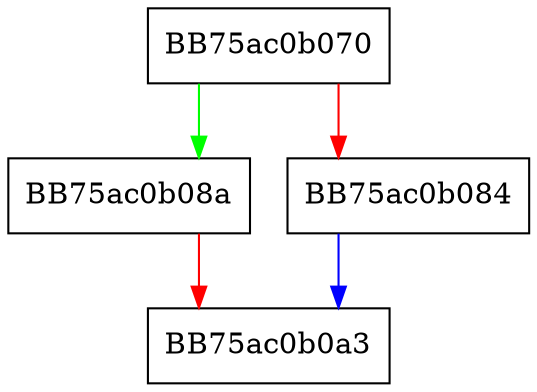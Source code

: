 digraph ZSTD_CCtxParams_init {
  node [shape="box"];
  graph [splines=ortho];
  BB75ac0b070 -> BB75ac0b08a [color="green"];
  BB75ac0b070 -> BB75ac0b084 [color="red"];
  BB75ac0b084 -> BB75ac0b0a3 [color="blue"];
  BB75ac0b08a -> BB75ac0b0a3 [color="red"];
}